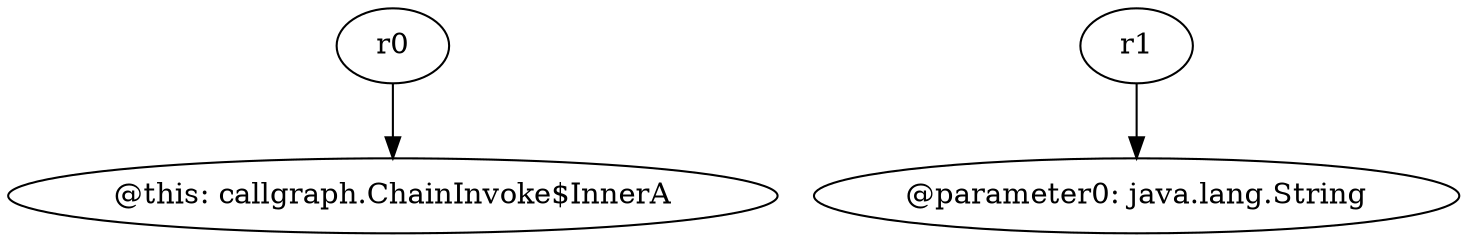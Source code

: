digraph g {
0[label="r0"]
1[label="@this: callgraph.ChainInvoke$InnerA"]
0->1[label=""]
2[label="r1"]
3[label="@parameter0: java.lang.String"]
2->3[label=""]
}
